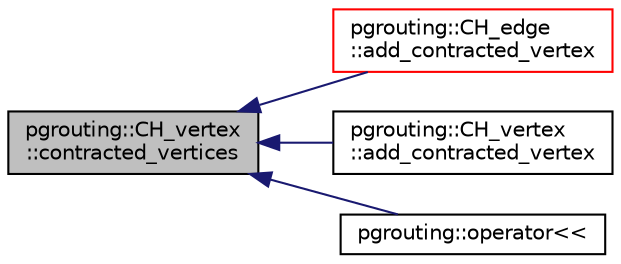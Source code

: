 digraph "pgrouting::CH_vertex::contracted_vertices"
{
  edge [fontname="Helvetica",fontsize="10",labelfontname="Helvetica",labelfontsize="10"];
  node [fontname="Helvetica",fontsize="10",shape=record];
  rankdir="LR";
  Node20 [label="pgrouting::CH_vertex\l::contracted_vertices",height=0.2,width=0.4,color="black", fillcolor="grey75", style="filled", fontcolor="black"];
  Node20 -> Node21 [dir="back",color="midnightblue",fontsize="10",style="solid",fontname="Helvetica"];
  Node21 [label="pgrouting::CH_edge\l::add_contracted_vertex",height=0.2,width=0.4,color="red", fillcolor="white", style="filled",URL="$classpgrouting_1_1CH__edge.html#a2239815ed827bcd3d70f1fba769bbf11"];
  Node20 -> Node23 [dir="back",color="midnightblue",fontsize="10",style="solid",fontname="Helvetica"];
  Node23 [label="pgrouting::CH_vertex\l::add_contracted_vertex",height=0.2,width=0.4,color="black", fillcolor="white", style="filled",URL="$classpgrouting_1_1CH__vertex.html#a0ae0801beafccce4d8022fb89a6bf78e"];
  Node20 -> Node24 [dir="back",color="midnightblue",fontsize="10",style="solid",fontname="Helvetica"];
  Node24 [label="pgrouting::operator\<\<",height=0.2,width=0.4,color="black", fillcolor="white", style="filled",URL="$namespacepgrouting.html#a8688f1ce3e691bcbaf7f2e2299c561a6"];
}
